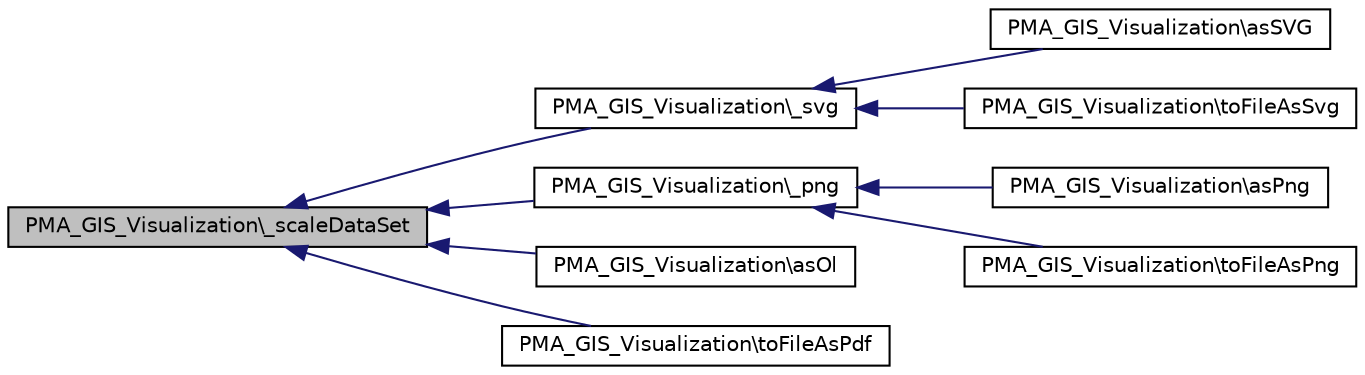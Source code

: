 digraph G
{
  edge [fontname="Helvetica",fontsize="10",labelfontname="Helvetica",labelfontsize="10"];
  node [fontname="Helvetica",fontsize="10",shape=record];
  rankdir="LR";
  Node1 [label="PMA_GIS_Visualization\\_scaleDataSet",height=0.2,width=0.4,color="black", fillcolor="grey75", style="filled" fontcolor="black"];
  Node1 -> Node2 [dir="back",color="midnightblue",fontsize="10",style="solid",fontname="Helvetica"];
  Node2 [label="PMA_GIS_Visualization\\_svg",height=0.2,width=0.4,color="black", fillcolor="white", style="filled",URL="$classPMA__GIS__Visualization.html#a1ea76a04ba9288078e6a5be6720810f5",tooltip="Generate the visualization in SVG format."];
  Node2 -> Node3 [dir="back",color="midnightblue",fontsize="10",style="solid",fontname="Helvetica"];
  Node3 [label="PMA_GIS_Visualization\\asSVG",height=0.2,width=0.4,color="black", fillcolor="white", style="filled",URL="$classPMA__GIS__Visualization.html#ad93e5ed88ed18394aebe6d8f8aa16860",tooltip="Get the visualization as a SVG."];
  Node2 -> Node4 [dir="back",color="midnightblue",fontsize="10",style="solid",fontname="Helvetica"];
  Node4 [label="PMA_GIS_Visualization\\toFileAsSvg",height=0.2,width=0.4,color="black", fillcolor="white", style="filled",URL="$classPMA__GIS__Visualization.html#af0f98f85b130120960fb9eb4c5764c5d",tooltip="Saves as a SVG image to a file."];
  Node1 -> Node5 [dir="back",color="midnightblue",fontsize="10",style="solid",fontname="Helvetica"];
  Node5 [label="PMA_GIS_Visualization\\_png",height=0.2,width=0.4,color="black", fillcolor="white", style="filled",URL="$classPMA__GIS__Visualization.html#a5efd01b4dda14271cb3af655596e9d8a",tooltip="Generate the visualization in PNG format."];
  Node5 -> Node6 [dir="back",color="midnightblue",fontsize="10",style="solid",fontname="Helvetica"];
  Node6 [label="PMA_GIS_Visualization\\asPng",height=0.2,width=0.4,color="black", fillcolor="white", style="filled",URL="$classPMA__GIS__Visualization.html#a179e0bd0b782b68c81adae023ebfe7bb",tooltip="Get the visualization as a PNG."];
  Node5 -> Node7 [dir="back",color="midnightblue",fontsize="10",style="solid",fontname="Helvetica"];
  Node7 [label="PMA_GIS_Visualization\\toFileAsPng",height=0.2,width=0.4,color="black", fillcolor="white", style="filled",URL="$classPMA__GIS__Visualization.html#ab4827ae2a61f695a2a04c9dafcd9cdc6",tooltip="Saves as a PNG image to a file."];
  Node1 -> Node8 [dir="back",color="midnightblue",fontsize="10",style="solid",fontname="Helvetica"];
  Node8 [label="PMA_GIS_Visualization\\asOl",height=0.2,width=0.4,color="black", fillcolor="white", style="filled",URL="$classPMA__GIS__Visualization.html#aa1b9465bc9c436e431060294b92da7a7",tooltip="Get the code for visualization with OpenLayers."];
  Node1 -> Node9 [dir="back",color="midnightblue",fontsize="10",style="solid",fontname="Helvetica"];
  Node9 [label="PMA_GIS_Visualization\\toFileAsPdf",height=0.2,width=0.4,color="black", fillcolor="white", style="filled",URL="$classPMA__GIS__Visualization.html#a6ddc1aa7ca3354565b3fdd949dccc7ca",tooltip="Saves as a PDF to a file."];
}
